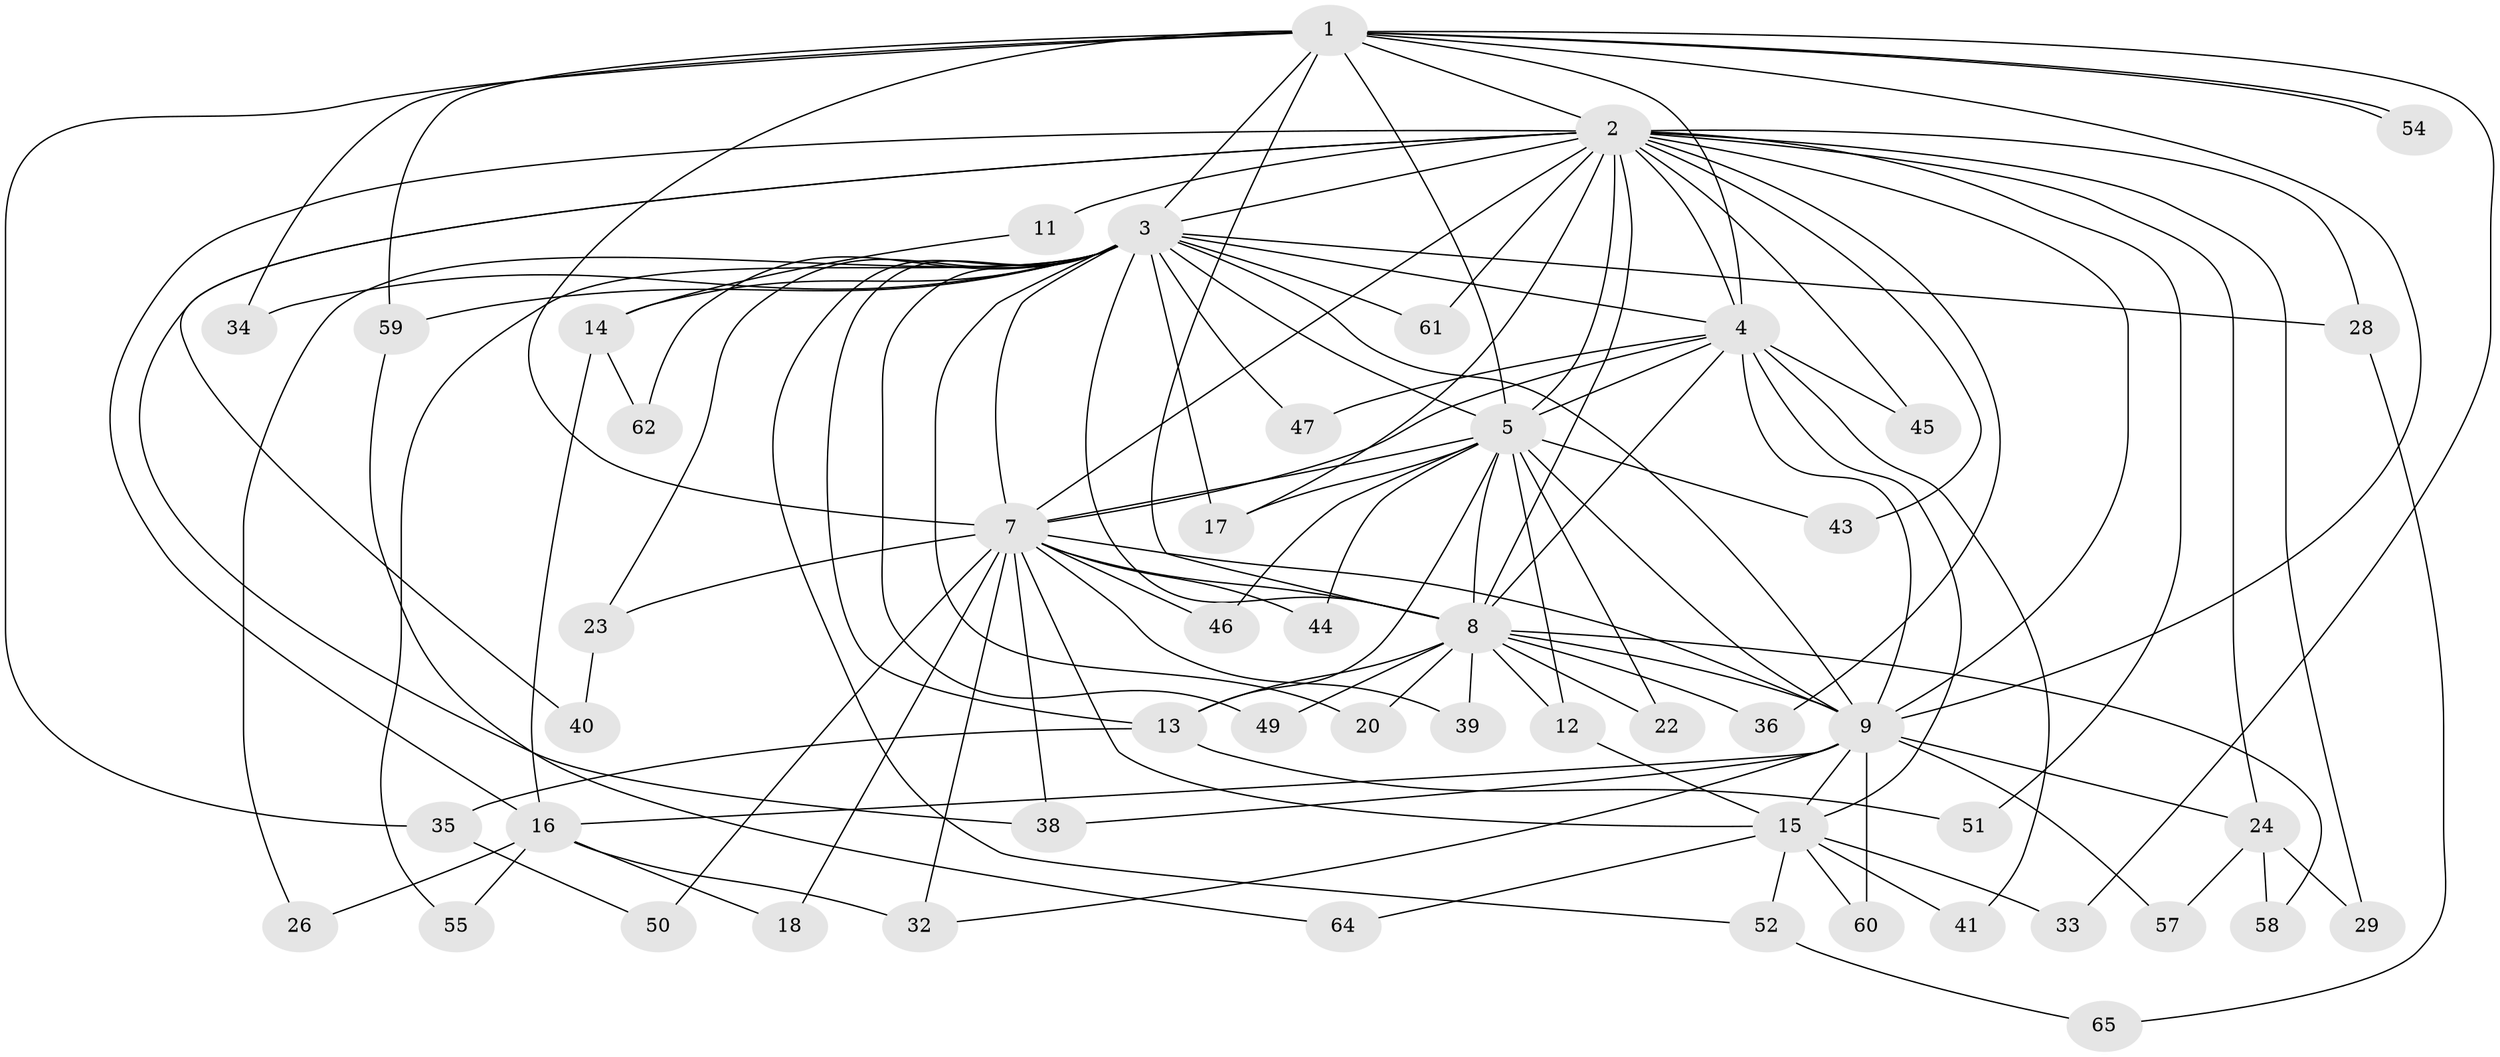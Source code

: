 // original degree distribution, {14: 0.030303030303030304, 19: 0.030303030303030304, 18: 0.045454545454545456, 16: 0.015151515151515152, 15: 0.030303030303030304, 3: 0.18181818181818182, 5: 0.030303030303030304, 4: 0.06060606060606061, 7: 0.030303030303030304, 2: 0.5454545454545454}
// Generated by graph-tools (version 1.1) at 2025/41/03/06/25 10:41:31]
// undirected, 51 vertices, 120 edges
graph export_dot {
graph [start="1"]
  node [color=gray90,style=filled];
  1 [super="+19"];
  2 [super="+10"];
  3 [super="+6"];
  4 [super="+27"];
  5 [super="+21"];
  7 [super="+37"];
  8 [super="+48"];
  9 [super="+25"];
  11;
  12 [super="+31"];
  13 [super="+42"];
  14;
  15 [super="+30"];
  16 [super="+66"];
  17 [super="+63"];
  18;
  20;
  22;
  23;
  24;
  26;
  28 [super="+56"];
  29;
  32;
  33;
  34;
  35;
  36;
  38 [super="+53"];
  39;
  40;
  41;
  43;
  44;
  45;
  46;
  47;
  49;
  50;
  51;
  52;
  54;
  55;
  57;
  58;
  59;
  60;
  61;
  62;
  64;
  65;
  1 -- 2 [weight=2];
  1 -- 3 [weight=2];
  1 -- 4;
  1 -- 5;
  1 -- 7;
  1 -- 8 [weight=2];
  1 -- 9;
  1 -- 35;
  1 -- 54;
  1 -- 54;
  1 -- 59;
  1 -- 34;
  1 -- 33;
  2 -- 3 [weight=4];
  2 -- 4 [weight=2];
  2 -- 5 [weight=3];
  2 -- 7 [weight=2];
  2 -- 8 [weight=3];
  2 -- 9 [weight=2];
  2 -- 11 [weight=2];
  2 -- 24;
  2 -- 28;
  2 -- 38;
  2 -- 40;
  2 -- 43;
  2 -- 45;
  2 -- 16;
  2 -- 36;
  2 -- 17;
  2 -- 29;
  2 -- 51;
  2 -- 61;
  3 -- 4 [weight=2];
  3 -- 5 [weight=2];
  3 -- 7 [weight=2];
  3 -- 8 [weight=2];
  3 -- 9 [weight=2];
  3 -- 14;
  3 -- 17;
  3 -- 26;
  3 -- 28 [weight=2];
  3 -- 34;
  3 -- 55;
  3 -- 59;
  3 -- 62;
  3 -- 13;
  3 -- 20;
  3 -- 23;
  3 -- 47;
  3 -- 49;
  3 -- 52;
  3 -- 61;
  4 -- 5;
  4 -- 7 [weight=2];
  4 -- 8;
  4 -- 9;
  4 -- 15;
  4 -- 41;
  4 -- 45;
  4 -- 47;
  5 -- 7;
  5 -- 8;
  5 -- 9 [weight=2];
  5 -- 12;
  5 -- 22;
  5 -- 43;
  5 -- 44;
  5 -- 46;
  5 -- 13;
  5 -- 17;
  7 -- 8;
  7 -- 9;
  7 -- 18;
  7 -- 23;
  7 -- 39;
  7 -- 44;
  7 -- 46;
  7 -- 50;
  7 -- 15;
  7 -- 32;
  7 -- 38;
  8 -- 9;
  8 -- 12;
  8 -- 13;
  8 -- 20;
  8 -- 22;
  8 -- 36;
  8 -- 39;
  8 -- 49;
  8 -- 58;
  9 -- 15;
  9 -- 16;
  9 -- 24;
  9 -- 32;
  9 -- 60;
  9 -- 38;
  9 -- 57;
  11 -- 14;
  12 -- 15;
  13 -- 35;
  13 -- 51;
  14 -- 16;
  14 -- 62;
  15 -- 33;
  15 -- 41;
  15 -- 60;
  15 -- 64;
  15 -- 52;
  16 -- 18;
  16 -- 26;
  16 -- 32;
  16 -- 55;
  23 -- 40;
  24 -- 29;
  24 -- 57;
  24 -- 58;
  28 -- 65;
  35 -- 50;
  52 -- 65;
  59 -- 64;
}
